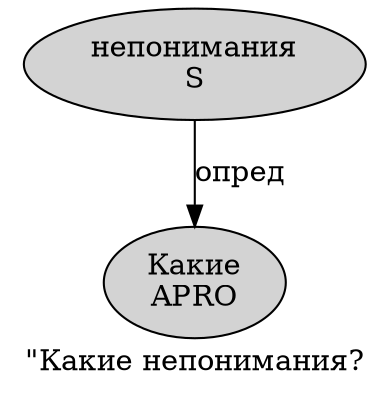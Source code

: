 digraph SENTENCE_732 {
	graph [label="\"Какие непонимания?"]
	node [style=filled]
		1 [label="Какие
APRO" color="" fillcolor=lightgray penwidth=1 shape=ellipse]
		2 [label="непонимания
S" color="" fillcolor=lightgray penwidth=1 shape=ellipse]
			2 -> 1 [label="опред"]
}